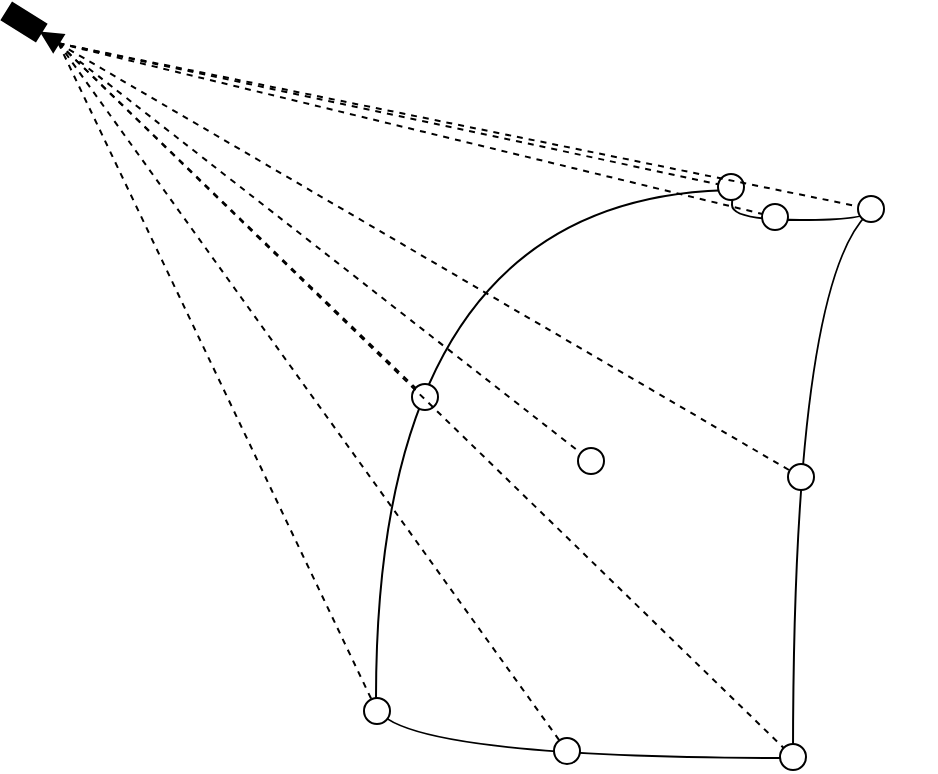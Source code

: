 <mxfile>
    <diagram name="Page-1" id="sI1X7EZZRvl0cMKL3G0P">
        <mxGraphModel dx="1063" dy="253" grid="0" gridSize="10" guides="1" tooltips="1" connect="1" arrows="1" fold="1" page="1" pageScale="1" pageWidth="850" pageHeight="1100" math="0" shadow="0">
            <root>
                <mxCell id="0"/>
                <mxCell id="1" parent="0"/>
                <mxCell id="MKfxXZHFSIo7X0ozntGp-12" value="" style="rounded=0;whiteSpace=wrap;html=1;rotation=32;fillColor=#000000;" parent="1" vertex="1">
                    <mxGeometry x="-150" y="304" width="20" height="10" as="geometry"/>
                </mxCell>
                <mxCell id="MKfxXZHFSIo7X0ozntGp-13" value="" style="triangle;whiteSpace=wrap;html=1;rotation=212;fillColor=#000000;" parent="1" vertex="1">
                    <mxGeometry x="-131.997" y="311.996" width="10" height="10" as="geometry"/>
                </mxCell>
                <mxCell id="3" value="" style="endArrow=none;html=1;edgeStyle=orthogonalEdgeStyle;curved=1;" edge="1" parent="1">
                    <mxGeometry width="50" height="50" relative="1" as="geometry">
                        <mxPoint x="36" y="647" as="sourcePoint"/>
                        <mxPoint x="218" y="393" as="targetPoint"/>
                        <Array as="points">
                            <mxPoint x="36" y="393"/>
                        </Array>
                    </mxGeometry>
                </mxCell>
                <mxCell id="4" value="" style="endArrow=none;html=1;edgeStyle=orthogonalEdgeStyle;curved=1;" edge="1" parent="1">
                    <mxGeometry width="50" height="50" relative="1" as="geometry">
                        <mxPoint x="244.5" y="676" as="sourcePoint"/>
                        <mxPoint x="297" y="398" as="targetPoint"/>
                        <Array as="points">
                            <mxPoint x="245" y="398"/>
                        </Array>
                    </mxGeometry>
                </mxCell>
                <mxCell id="5" value="" style="endArrow=none;html=1;edgeStyle=orthogonalEdgeStyle;curved=1;" edge="1" parent="1">
                    <mxGeometry width="50" height="50" relative="1" as="geometry">
                        <mxPoint x="244" y="677" as="sourcePoint"/>
                        <mxPoint x="35" y="648" as="targetPoint"/>
                        <Array as="points">
                            <mxPoint x="35" y="677"/>
                        </Array>
                    </mxGeometry>
                </mxCell>
                <mxCell id="13" value="" style="endArrow=none;html=1;edgeStyle=orthogonalEdgeStyle;curved=1;" edge="1" parent="1">
                    <mxGeometry width="50" height="50" relative="1" as="geometry">
                        <mxPoint x="294" y="398" as="sourcePoint"/>
                        <mxPoint x="218" y="393" as="targetPoint"/>
                        <Array as="points">
                            <mxPoint x="297" y="398"/>
                            <mxPoint x="297" y="399"/>
                            <mxPoint x="282" y="399"/>
                            <mxPoint x="282" y="408"/>
                            <mxPoint x="214" y="408"/>
                            <mxPoint x="214" y="393"/>
                        </Array>
                    </mxGeometry>
                </mxCell>
                <mxCell id="14" value="" style="rounded=0;whiteSpace=wrap;html=1;rotation=60;strokeColor=none;" vertex="1" parent="1">
                    <mxGeometry x="279" y="387" width="38" height="18" as="geometry"/>
                </mxCell>
                <mxCell id="10" value="" style="ellipse;whiteSpace=wrap;html=1;aspect=fixed;" vertex="1" parent="1">
                    <mxGeometry x="277" y="396" width="13" height="13" as="geometry"/>
                </mxCell>
                <mxCell id="15" value="" style="ellipse;whiteSpace=wrap;html=1;aspect=fixed;" vertex="1" parent="1">
                    <mxGeometry x="207" y="385" width="13" height="13" as="geometry"/>
                </mxCell>
                <mxCell id="11" value="" style="ellipse;whiteSpace=wrap;html=1;aspect=fixed;" vertex="1" parent="1">
                    <mxGeometry x="229" y="400" width="13" height="13" as="geometry"/>
                </mxCell>
                <mxCell id="16" value="" style="ellipse;whiteSpace=wrap;html=1;aspect=fixed;" vertex="1" parent="1">
                    <mxGeometry x="242" y="530" width="13" height="13" as="geometry"/>
                </mxCell>
                <mxCell id="17" value="" style="ellipse;whiteSpace=wrap;html=1;aspect=fixed;" vertex="1" parent="1">
                    <mxGeometry x="54" y="490" width="13" height="13" as="geometry"/>
                </mxCell>
                <mxCell id="18" value="" style="ellipse;whiteSpace=wrap;html=1;aspect=fixed;" vertex="1" parent="1">
                    <mxGeometry x="137" y="522" width="13" height="13" as="geometry"/>
                </mxCell>
                <mxCell id="19" value="" style="ellipse;whiteSpace=wrap;html=1;aspect=fixed;" vertex="1" parent="1">
                    <mxGeometry x="30" y="647" width="13" height="13" as="geometry"/>
                </mxCell>
                <mxCell id="20" value="" style="ellipse;whiteSpace=wrap;html=1;aspect=fixed;" vertex="1" parent="1">
                    <mxGeometry x="238" y="670" width="13" height="13" as="geometry"/>
                </mxCell>
                <mxCell id="21" value="" style="ellipse;whiteSpace=wrap;html=1;aspect=fixed;" vertex="1" parent="1">
                    <mxGeometry x="125" y="667" width="13" height="13" as="geometry"/>
                </mxCell>
                <mxCell id="22" value="" style="endArrow=none;dashed=1;html=1;strokeWidth=1;curved=1;exitX=0;exitY=0.5;exitDx=0;exitDy=0;" edge="1" parent="1" source="MKfxXZHFSIo7X0ozntGp-13" target="17">
                    <mxGeometry width="50" height="50" relative="1" as="geometry">
                        <mxPoint x="72" y="583" as="sourcePoint"/>
                        <mxPoint x="122" y="533" as="targetPoint"/>
                    </mxGeometry>
                </mxCell>
                <mxCell id="23" value="" style="endArrow=none;dashed=1;html=1;strokeWidth=1;curved=1;exitX=0;exitY=0.5;exitDx=0;exitDy=0;" edge="1" parent="1" target="18">
                    <mxGeometry width="50" height="50" relative="1" as="geometry">
                        <mxPoint x="-112.269" y="328.624" as="sourcePoint"/>
                        <mxPoint x="65.843" y="501.965" as="targetPoint"/>
                    </mxGeometry>
                </mxCell>
                <mxCell id="24" value="" style="endArrow=none;dashed=1;html=1;strokeWidth=1;curved=1;exitX=0;exitY=0.5;exitDx=0;exitDy=0;" edge="1" parent="1" source="MKfxXZHFSIo7X0ozntGp-13" target="19">
                    <mxGeometry width="50" height="50" relative="1" as="geometry">
                        <mxPoint x="-102.269" y="338.624" as="sourcePoint"/>
                        <mxPoint x="75.843" y="511.965" as="targetPoint"/>
                    </mxGeometry>
                </mxCell>
                <mxCell id="25" value="" style="endArrow=none;dashed=1;html=1;strokeWidth=1;curved=1;exitX=0;exitY=0.5;exitDx=0;exitDy=0;" edge="1" parent="1" source="MKfxXZHFSIo7X0ozntGp-13" target="15">
                    <mxGeometry width="50" height="50" relative="1" as="geometry">
                        <mxPoint x="-92.269" y="348.624" as="sourcePoint"/>
                        <mxPoint x="85.843" y="521.965" as="targetPoint"/>
                    </mxGeometry>
                </mxCell>
                <mxCell id="26" value="" style="endArrow=none;dashed=1;html=1;strokeWidth=1;curved=1;exitX=0;exitY=0.5;exitDx=0;exitDy=0;" edge="1" parent="1" source="MKfxXZHFSIo7X0ozntGp-13" target="16">
                    <mxGeometry width="50" height="50" relative="1" as="geometry">
                        <mxPoint x="-82.269" y="358.624" as="sourcePoint"/>
                        <mxPoint x="95.843" y="531.965" as="targetPoint"/>
                    </mxGeometry>
                </mxCell>
                <mxCell id="27" value="" style="endArrow=none;dashed=1;html=1;strokeWidth=1;curved=1;exitX=0;exitY=0.5;exitDx=0;exitDy=0;" edge="1" parent="1" source="MKfxXZHFSIo7X0ozntGp-13" target="11">
                    <mxGeometry width="50" height="50" relative="1" as="geometry">
                        <mxPoint x="-72.269" y="368.624" as="sourcePoint"/>
                        <mxPoint x="105.843" y="541.965" as="targetPoint"/>
                    </mxGeometry>
                </mxCell>
                <mxCell id="28" value="" style="endArrow=none;dashed=1;html=1;strokeWidth=1;curved=1;exitX=0;exitY=0.5;exitDx=0;exitDy=0;" edge="1" parent="1" source="MKfxXZHFSIo7X0ozntGp-13" target="10">
                    <mxGeometry width="50" height="50" relative="1" as="geometry">
                        <mxPoint x="-62.269" y="378.624" as="sourcePoint"/>
                        <mxPoint x="115.843" y="551.965" as="targetPoint"/>
                    </mxGeometry>
                </mxCell>
                <mxCell id="29" value="" style="endArrow=none;dashed=1;html=1;strokeWidth=1;curved=1;exitX=0;exitY=0.5;exitDx=0;exitDy=0;" edge="1" parent="1" source="MKfxXZHFSIo7X0ozntGp-13" target="21">
                    <mxGeometry width="50" height="50" relative="1" as="geometry">
                        <mxPoint x="-52.269" y="388.624" as="sourcePoint"/>
                        <mxPoint x="125.843" y="561.965" as="targetPoint"/>
                    </mxGeometry>
                </mxCell>
                <mxCell id="30" value="" style="endArrow=none;dashed=1;html=1;strokeWidth=1;curved=1;exitX=0;exitY=0.5;exitDx=0;exitDy=0;" edge="1" parent="1" source="MKfxXZHFSIo7X0ozntGp-13" target="20">
                    <mxGeometry width="50" height="50" relative="1" as="geometry">
                        <mxPoint x="-42.269" y="398.624" as="sourcePoint"/>
                        <mxPoint x="135.843" y="571.965" as="targetPoint"/>
                    </mxGeometry>
                </mxCell>
            </root>
        </mxGraphModel>
    </diagram>
</mxfile>